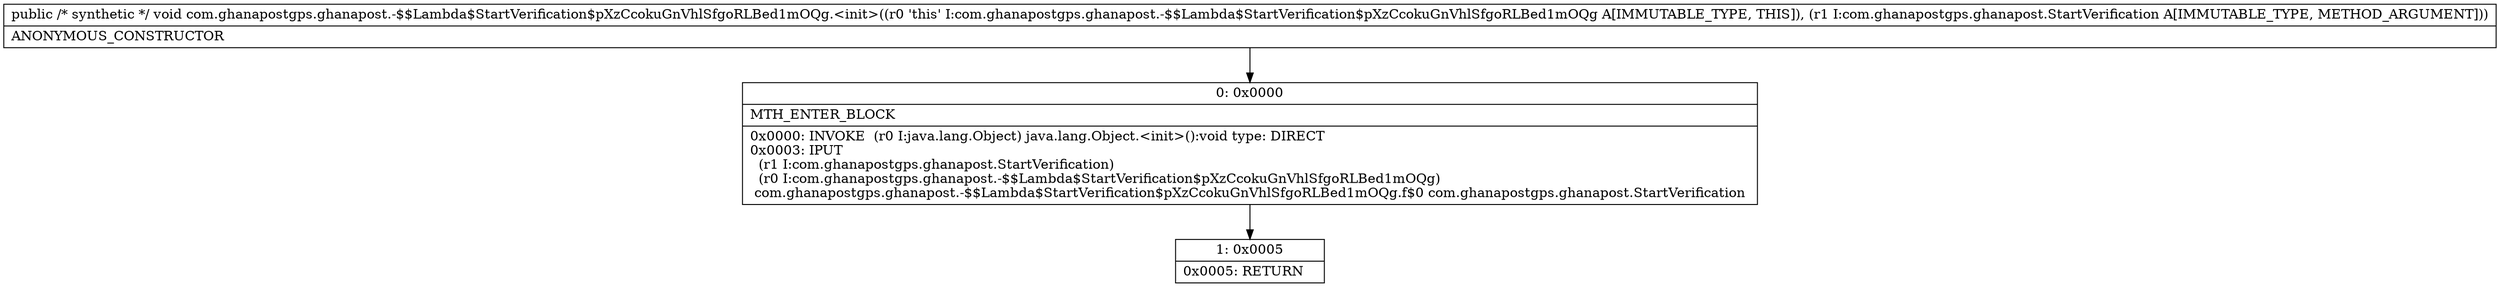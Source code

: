 digraph "CFG forcom.ghanapostgps.ghanapost.\-$$Lambda$StartVerification$pXzCcokuGnVhlSfgoRLBed1mOQg.\<init\>(Lcom\/ghanapostgps\/ghanapost\/StartVerification;)V" {
Node_0 [shape=record,label="{0\:\ 0x0000|MTH_ENTER_BLOCK\l|0x0000: INVOKE  (r0 I:java.lang.Object) java.lang.Object.\<init\>():void type: DIRECT \l0x0003: IPUT  \l  (r1 I:com.ghanapostgps.ghanapost.StartVerification)\l  (r0 I:com.ghanapostgps.ghanapost.\-$$Lambda$StartVerification$pXzCcokuGnVhlSfgoRLBed1mOQg)\l com.ghanapostgps.ghanapost.\-$$Lambda$StartVerification$pXzCcokuGnVhlSfgoRLBed1mOQg.f$0 com.ghanapostgps.ghanapost.StartVerification \l}"];
Node_1 [shape=record,label="{1\:\ 0x0005|0x0005: RETURN   \l}"];
MethodNode[shape=record,label="{public \/* synthetic *\/ void com.ghanapostgps.ghanapost.\-$$Lambda$StartVerification$pXzCcokuGnVhlSfgoRLBed1mOQg.\<init\>((r0 'this' I:com.ghanapostgps.ghanapost.\-$$Lambda$StartVerification$pXzCcokuGnVhlSfgoRLBed1mOQg A[IMMUTABLE_TYPE, THIS]), (r1 I:com.ghanapostgps.ghanapost.StartVerification A[IMMUTABLE_TYPE, METHOD_ARGUMENT]))  | ANONYMOUS_CONSTRUCTOR\l}"];
MethodNode -> Node_0;
Node_0 -> Node_1;
}

